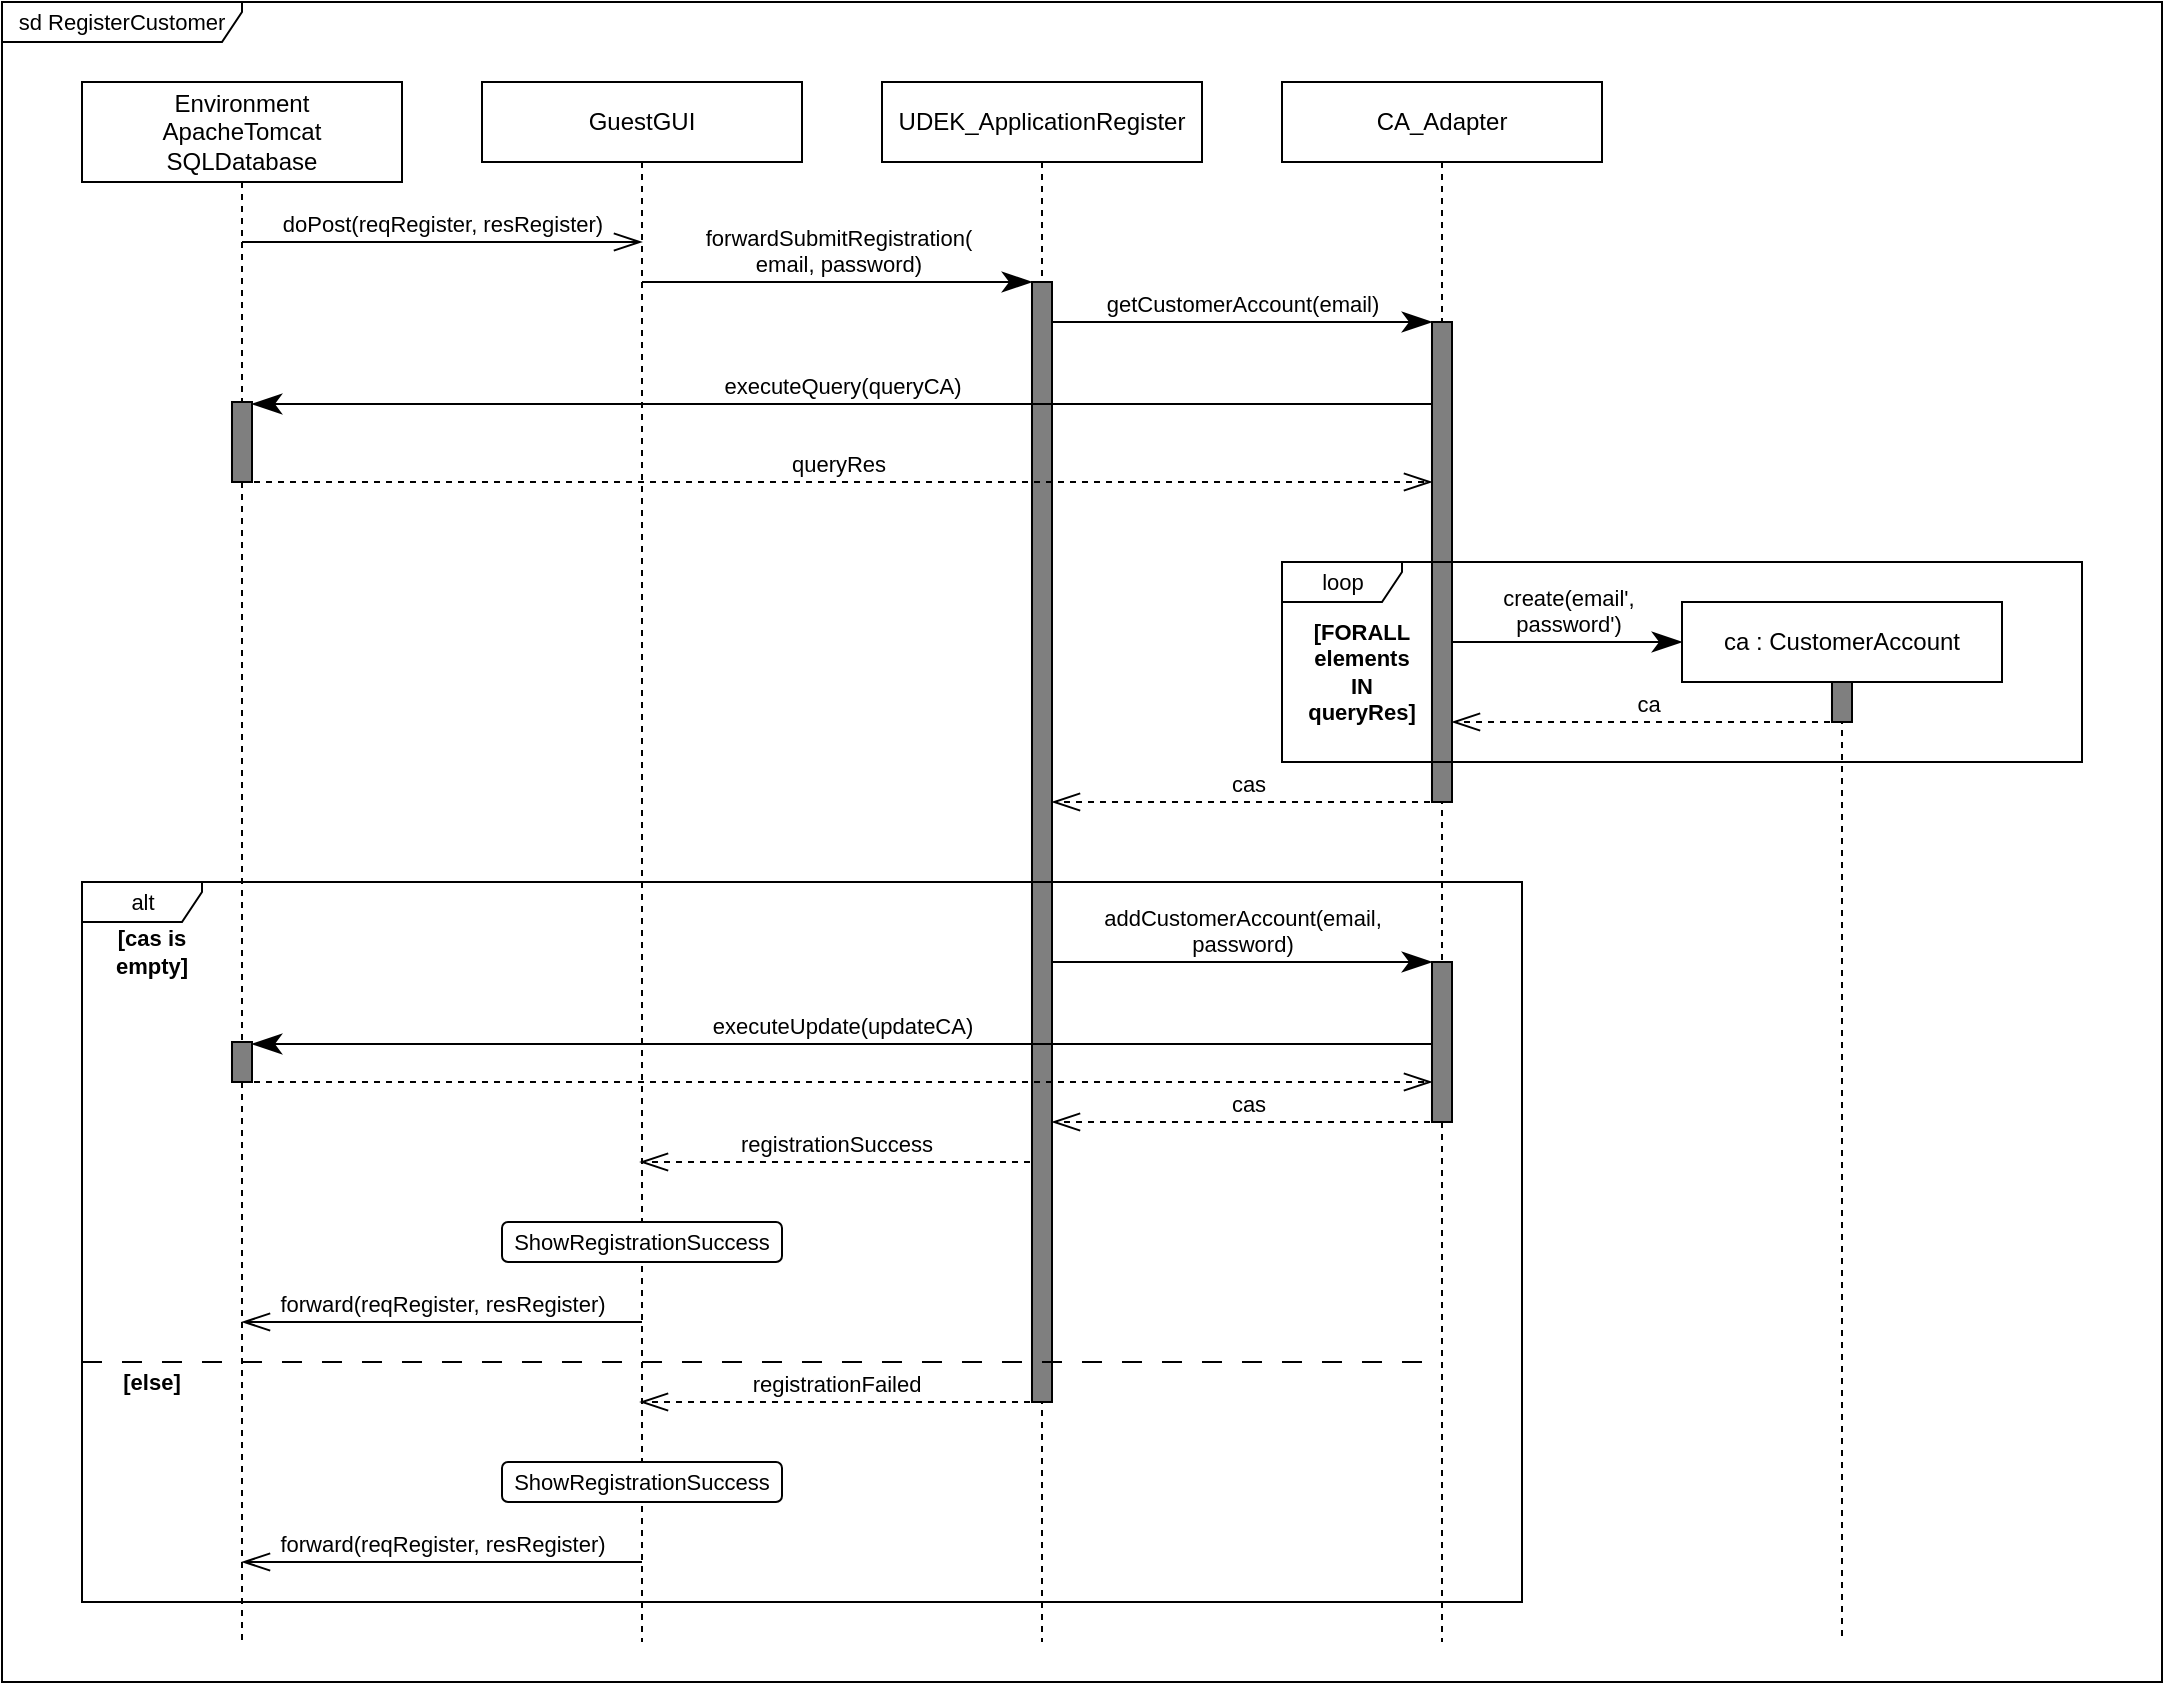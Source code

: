 <mxfile version="16.5.1" type="device"><diagram id="UbSpJXMvINvI6A48w-Lx" name="Page-1"><mxGraphModel dx="2426" dy="1453" grid="1" gridSize="10" guides="1" tooltips="1" connect="1" arrows="1" fold="1" page="1" pageScale="1" pageWidth="3300" pageHeight="2339" math="0" shadow="0"><root><mxCell id="0"/><mxCell id="X5XjearkuYIkrU80L7tD-60" value="Diagram Frame" style="" parent="0"/><mxCell id="X5XjearkuYIkrU80L7tD-62" value="sd RegisterCustomer" style="shape=umlFrame;whiteSpace=wrap;html=1;fontFamily=Helvetica;fontSize=11;fontColor=default;strokeWidth=1;fillColor=default;gradientColor=none;width=120;height=20;connectable=0;allowArrows=0;" parent="X5XjearkuYIkrU80L7tD-60" vertex="1"><mxGeometry x="40" y="40" width="1080" height="840" as="geometry"/></mxCell><object label="Lifelines&#10;" id="1"><mxCell style="" parent="0"/></object><mxCell id="X5XjearkuYIkrU80L7tD-2" value="UDEK_ApplicationRegister" style="shape=umlLifeline;perimeter=lifelinePerimeter;whiteSpace=wrap;html=1;container=0;collapsible=0;recursiveResize=0;outlineConnect=0;connectable=0;allowArrows=0;" parent="1" vertex="1"><mxGeometry x="480" y="80" width="160" height="780" as="geometry"/></mxCell><mxCell id="X5XjearkuYIkrU80L7tD-3" value="GuestGUI" style="shape=umlLifeline;perimeter=lifelinePerimeter;whiteSpace=wrap;html=1;container=0;collapsible=0;recursiveResize=0;outlineConnect=0;connectable=0;allowArrows=0;" parent="1" vertex="1"><mxGeometry x="280" y="80" width="160" height="780" as="geometry"/></mxCell><mxCell id="X5XjearkuYIkrU80L7tD-4" value="CA_Adapter" style="shape=umlLifeline;perimeter=lifelinePerimeter;whiteSpace=wrap;html=1;container=0;collapsible=0;recursiveResize=0;outlineConnect=0;connectable=0;allowArrows=0;" parent="1" vertex="1"><mxGeometry x="680" y="80" width="160" height="780" as="geometry"/></mxCell><mxCell id="B1oXWoqZEJP3sz_dLybs-1" value="Environment&lt;br&gt;ApacheTomcat&lt;br&gt;SQLDatabase" style="shape=umlLifeline;perimeter=lifelinePerimeter;whiteSpace=wrap;html=1;container=0;collapsible=0;recursiveResize=0;outlineConnect=0;connectable=0;allowArrows=0;size=50;" vertex="1" parent="1"><mxGeometry x="80" y="80" width="160" height="780" as="geometry"/></mxCell><mxCell id="B1oXWoqZEJP3sz_dLybs-14" value="ca : CustomerAccount" style="shape=umlLifeline;perimeter=lifelinePerimeter;whiteSpace=wrap;html=1;container=0;collapsible=0;recursiveResize=0;outlineConnect=0;connectable=0;allowArrows=0;" vertex="1" parent="1"><mxGeometry x="880" y="340" width="160" height="520" as="geometry"/></mxCell><object label="Boxes" id="X5XjearkuYIkrU80L7tD-17"><mxCell style="" parent="0"/></object><mxCell id="X5XjearkuYIkrU80L7tD-18" value="" style="rounded=0;whiteSpace=wrap;html=1;fontFamily=Helvetica;fontSize=11;fontColor=default;fillColor=#7F7F7F;imageAlign=left;" parent="X5XjearkuYIkrU80L7tD-17" vertex="1"><mxGeometry x="755" y="200" width="10" height="240" as="geometry"/></mxCell><mxCell id="B1oXWoqZEJP3sz_dLybs-2" value="" style="rounded=0;whiteSpace=wrap;html=1;fontFamily=Helvetica;fontSize=11;fontColor=default;fillColor=#7F7F7F;imageAlign=left;" vertex="1" parent="X5XjearkuYIkrU80L7tD-17"><mxGeometry x="555" y="180" width="10" height="560" as="geometry"/></mxCell><mxCell id="B1oXWoqZEJP3sz_dLybs-4" value="" style="rounded=0;whiteSpace=wrap;html=1;fontFamily=Helvetica;fontSize=11;fontColor=default;fillColor=#7F7F7F;imageAlign=left;" vertex="1" parent="X5XjearkuYIkrU80L7tD-17"><mxGeometry x="155" y="240" width="10" height="40" as="geometry"/></mxCell><mxCell id="B1oXWoqZEJP3sz_dLybs-16" value="" style="rounded=0;whiteSpace=wrap;html=1;fontFamily=Helvetica;fontSize=11;fontColor=default;fillColor=#7F7F7F;imageAlign=left;" vertex="1" parent="X5XjearkuYIkrU80L7tD-17"><mxGeometry x="955" y="380" width="10" height="20" as="geometry"/></mxCell><mxCell id="B1oXWoqZEJP3sz_dLybs-23" value="" style="rounded=0;whiteSpace=wrap;html=1;fontFamily=Helvetica;fontSize=11;fontColor=default;fillColor=#7F7F7F;imageAlign=left;" vertex="1" parent="X5XjearkuYIkrU80L7tD-17"><mxGeometry x="755" y="520" width="10" height="80" as="geometry"/></mxCell><mxCell id="B1oXWoqZEJP3sz_dLybs-26" value="" style="rounded=0;whiteSpace=wrap;html=1;fontFamily=Helvetica;fontSize=11;fontColor=default;fillColor=#7F7F7F;imageAlign=left;" vertex="1" parent="X5XjearkuYIkrU80L7tD-17"><mxGeometry x="155" y="560" width="10" height="20" as="geometry"/></mxCell><object label="Frames" id="X5XjearkuYIkrU80L7tD-9"><mxCell style="" parent="0"/></object><mxCell id="B1oXWoqZEJP3sz_dLybs-10" value="loop" style="shape=umlFrame;tabWidth=110;tabHeight=30;tabPosition=left;html=1;boundedLbl=1;labelInHeader=1;width=60;height=20;fontFamily=Helvetica;fontSize=11;fontColor=default;fillColor=none;connectable=0;allowArrows=0;dropTarget=0;recursiveResize=0;" vertex="1" parent="X5XjearkuYIkrU80L7tD-9"><mxGeometry x="680" y="320" width="400" height="100" as="geometry"/></mxCell><mxCell id="B1oXWoqZEJP3sz_dLybs-12" value="&lt;b&gt;[FORALL&lt;br&gt;elements&lt;br&gt;IN&lt;br&gt;queryRes]&lt;/b&gt;" style="text;html=1;strokeColor=none;fillColor=none;align=center;verticalAlign=middle;whiteSpace=wrap;rounded=0;dashed=1;fontFamily=Helvetica;fontSize=11;fontColor=default;" vertex="1" parent="B1oXWoqZEJP3sz_dLybs-10"><mxGeometry y="20" width="80" height="70" as="geometry"/></mxCell><mxCell id="B1oXWoqZEJP3sz_dLybs-19" value="alt" style="shape=umlFrame;tabWidth=110;tabHeight=30;tabPosition=left;html=1;boundedLbl=1;labelInHeader=1;width=60;height=20;fontFamily=Helvetica;fontSize=11;fontColor=default;fillColor=none;connectable=0;allowArrows=0;dropTarget=0;recursiveResize=0;" vertex="1" parent="X5XjearkuYIkrU80L7tD-9"><mxGeometry x="80" y="480" width="720" height="360" as="geometry"/></mxCell><mxCell id="B1oXWoqZEJP3sz_dLybs-20" value="" style="line;strokeWidth=1;dashed=1;dashPattern=10 10" vertex="1" parent="B1oXWoqZEJP3sz_dLybs-19"><mxGeometry y="230" width="680" height="20" as="geometry"/></mxCell><mxCell id="B1oXWoqZEJP3sz_dLybs-21" value="&lt;b&gt;[cas is empty]&lt;/b&gt;" style="text;html=1;strokeColor=none;fillColor=none;align=center;verticalAlign=middle;whiteSpace=wrap;rounded=0;dashed=1;fontFamily=Helvetica;fontSize=11;fontColor=default;" vertex="1" parent="B1oXWoqZEJP3sz_dLybs-19"><mxGeometry y="20" width="70" height="30" as="geometry"/></mxCell><mxCell id="B1oXWoqZEJP3sz_dLybs-22" value="&lt;b&gt;[else]&lt;/b&gt;" style="text;html=1;strokeColor=none;fillColor=none;align=center;verticalAlign=middle;whiteSpace=wrap;rounded=0;dashed=1;fontFamily=Helvetica;fontSize=11;fontColor=default;" vertex="1" parent="B1oXWoqZEJP3sz_dLybs-19"><mxGeometry y="240" width="70" height="20" as="geometry"/></mxCell><mxCell id="B1oXWoqZEJP3sz_dLybs-32" value="ShowRegistrationSuccess" style="rounded=1;whiteSpace=wrap;html=1;fontFamily=Helvetica;fontSize=11;fontColor=default;" vertex="1" parent="X5XjearkuYIkrU80L7tD-9"><mxGeometry x="290" y="650" width="140" height="20" as="geometry"/></mxCell><mxCell id="B1oXWoqZEJP3sz_dLybs-34" value="ShowRegistrationSuccess" style="rounded=1;whiteSpace=wrap;html=1;fontFamily=Helvetica;fontSize=11;fontColor=default;" vertex="1" parent="X5XjearkuYIkrU80L7tD-9"><mxGeometry x="290" y="770" width="140" height="20" as="geometry"/></mxCell><object label="Arrows&#10;" id="X5XjearkuYIkrU80L7tD-5"><mxCell style="" parent="0"/></object><mxCell id="X5XjearkuYIkrU80L7tD-7" value="doPost(reqRegister, resRegister)" style="endArrow=openThin;html=1;rounded=0;labelBackgroundColor=none;fontFamily=Helvetica;fontSize=11;fontColor=default;startSize=12;endSize=12;strokeColor=default;shape=connector;endFill=0;verticalAlign=bottom;" parent="X5XjearkuYIkrU80L7tD-5" edge="1"><mxGeometry width="50" height="50" relative="1" as="geometry"><mxPoint x="160" y="160" as="sourcePoint"/><mxPoint x="360" y="160" as="targetPoint"/></mxGeometry></mxCell><mxCell id="X5XjearkuYIkrU80L7tD-8" value="forwardSubmitRegistration(&lt;br&gt;email, password)" style="endArrow=classicThin;html=1;rounded=0;labelBackgroundColor=none;fontFamily=Helvetica;fontSize=11;fontColor=default;startSize=12;endSize=12;strokeColor=default;shape=connector;endFill=1;verticalAlign=bottom;" parent="X5XjearkuYIkrU80L7tD-5" edge="1"><mxGeometry width="50" height="50" relative="1" as="geometry"><mxPoint x="360" y="180" as="sourcePoint"/><mxPoint x="555" y="180" as="targetPoint"/></mxGeometry></mxCell><mxCell id="X5XjearkuYIkrU80L7tD-35" value="executeQuery(queryCA)" style="edgeStyle=none;shape=connector;rounded=0;orthogonalLoop=1;jettySize=auto;html=1;labelBackgroundColor=default;fontFamily=Helvetica;fontSize=11;fontColor=default;endArrow=classicThin;endFill=1;startSize=12;endSize=12;strokeColor=default;verticalAlign=bottom;" parent="X5XjearkuYIkrU80L7tD-5" edge="1"><mxGeometry relative="1" as="geometry"><mxPoint x="165" y="241" as="targetPoint"/><mxPoint x="755" y="241" as="sourcePoint"/></mxGeometry></mxCell><mxCell id="X5XjearkuYIkrU80L7tD-36" value="getCustomerAccount(email)" style="endArrow=classicThin;html=1;rounded=0;labelBackgroundColor=default;fontFamily=Helvetica;fontSize=11;fontColor=default;startSize=12;endSize=12;strokeColor=default;shape=connector;endFill=1;verticalAlign=bottom;" parent="X5XjearkuYIkrU80L7tD-5" edge="1"><mxGeometry width="50" height="50" relative="1" as="geometry"><mxPoint x="565" y="200" as="sourcePoint"/><mxPoint x="755" y="200" as="targetPoint"/></mxGeometry></mxCell><mxCell id="B1oXWoqZEJP3sz_dLybs-5" value="queryRes" style="edgeStyle=none;shape=connector;rounded=0;orthogonalLoop=1;jettySize=auto;html=1;labelBackgroundColor=default;fontFamily=Helvetica;fontSize=11;fontColor=default;endArrow=openThin;endFill=0;startSize=12;endSize=12;strokeColor=default;dashed=1;verticalAlign=bottom;" edge="1" parent="X5XjearkuYIkrU80L7tD-5"><mxGeometry relative="1" as="geometry"><mxPoint x="755" y="280" as="targetPoint"/><mxPoint x="160" y="280" as="sourcePoint"/></mxGeometry></mxCell><mxCell id="B1oXWoqZEJP3sz_dLybs-15" value="create(email',&lt;br&gt;password')" style="endArrow=classicThin;html=1;rounded=0;labelBackgroundColor=none;fontFamily=Helvetica;fontSize=11;fontColor=default;startSize=12;endSize=12;strokeColor=default;shape=connector;endFill=1;verticalAlign=bottom;" edge="1" parent="X5XjearkuYIkrU80L7tD-5"><mxGeometry width="50" height="50" relative="1" as="geometry"><mxPoint x="765" y="360" as="sourcePoint"/><mxPoint x="880" y="360" as="targetPoint"/></mxGeometry></mxCell><mxCell id="B1oXWoqZEJP3sz_dLybs-17" value="ca" style="edgeStyle=none;shape=connector;rounded=0;orthogonalLoop=1;jettySize=auto;html=1;labelBackgroundColor=default;fontFamily=Helvetica;fontSize=11;fontColor=default;endArrow=openThin;endFill=0;startSize=12;endSize=12;strokeColor=default;dashed=1;verticalAlign=bottom;" edge="1" parent="X5XjearkuYIkrU80L7tD-5"><mxGeometry relative="1" as="geometry"><mxPoint x="765" y="400" as="targetPoint"/><mxPoint x="960" y="400" as="sourcePoint"/></mxGeometry></mxCell><mxCell id="B1oXWoqZEJP3sz_dLybs-18" value="cas" style="edgeStyle=none;shape=connector;rounded=0;orthogonalLoop=1;jettySize=auto;html=1;labelBackgroundColor=default;fontFamily=Helvetica;fontSize=11;fontColor=default;endArrow=openThin;endFill=0;startSize=12;endSize=12;strokeColor=default;dashed=1;verticalAlign=bottom;" edge="1" parent="X5XjearkuYIkrU80L7tD-5"><mxGeometry relative="1" as="geometry"><mxPoint x="565" y="440" as="targetPoint"/><mxPoint x="760" y="440" as="sourcePoint"/></mxGeometry></mxCell><mxCell id="B1oXWoqZEJP3sz_dLybs-24" value="addCustomerAccount(email,&lt;br&gt;password)" style="endArrow=classicThin;html=1;rounded=0;labelBackgroundColor=none;fontFamily=Helvetica;fontSize=11;fontColor=default;startSize=12;endSize=12;strokeColor=default;shape=connector;endFill=1;verticalAlign=bottom;" edge="1" parent="X5XjearkuYIkrU80L7tD-5"><mxGeometry width="50" height="50" relative="1" as="geometry"><mxPoint x="565" y="520" as="sourcePoint"/><mxPoint x="755" y="520" as="targetPoint"/></mxGeometry></mxCell><mxCell id="B1oXWoqZEJP3sz_dLybs-25" value="executeUpdate(updateCA)" style="edgeStyle=none;shape=connector;rounded=0;orthogonalLoop=1;jettySize=auto;html=1;labelBackgroundColor=default;fontFamily=Helvetica;fontSize=11;fontColor=default;endArrow=classicThin;endFill=1;startSize=12;endSize=12;strokeColor=default;verticalAlign=bottom;" edge="1" parent="X5XjearkuYIkrU80L7tD-5"><mxGeometry relative="1" as="geometry"><mxPoint x="165" y="561" as="targetPoint"/><mxPoint x="755" y="561" as="sourcePoint"/></mxGeometry></mxCell><mxCell id="B1oXWoqZEJP3sz_dLybs-27" value="" style="edgeStyle=none;shape=connector;rounded=0;orthogonalLoop=1;jettySize=auto;html=1;labelBackgroundColor=default;fontFamily=Helvetica;fontSize=11;fontColor=default;endArrow=openThin;endFill=0;startSize=12;endSize=12;strokeColor=default;dashed=1;verticalAlign=bottom;" edge="1" parent="X5XjearkuYIkrU80L7tD-5"><mxGeometry relative="1" as="geometry"><mxPoint x="755" y="580" as="targetPoint"/><mxPoint x="160" y="580" as="sourcePoint"/></mxGeometry></mxCell><mxCell id="B1oXWoqZEJP3sz_dLybs-28" value="cas" style="edgeStyle=none;shape=connector;rounded=0;orthogonalLoop=1;jettySize=auto;html=1;labelBackgroundColor=default;fontFamily=Helvetica;fontSize=11;fontColor=default;endArrow=openThin;endFill=0;startSize=12;endSize=12;strokeColor=default;dashed=1;verticalAlign=bottom;" edge="1" parent="X5XjearkuYIkrU80L7tD-5"><mxGeometry relative="1" as="geometry"><mxPoint x="565" y="600" as="targetPoint"/><mxPoint x="760" y="600" as="sourcePoint"/></mxGeometry></mxCell><mxCell id="B1oXWoqZEJP3sz_dLybs-29" value="registrationSuccess" style="edgeStyle=none;shape=connector;rounded=0;orthogonalLoop=1;jettySize=auto;html=1;labelBackgroundColor=default;fontFamily=Helvetica;fontSize=11;fontColor=default;endArrow=openThin;endFill=0;startSize=12;endSize=12;strokeColor=default;dashed=1;verticalAlign=bottom;" edge="1" parent="X5XjearkuYIkrU80L7tD-5"><mxGeometry relative="1" as="geometry"><mxPoint x="359" y="620" as="targetPoint"/><mxPoint x="554" y="620" as="sourcePoint"/></mxGeometry></mxCell><mxCell id="B1oXWoqZEJP3sz_dLybs-30" value="registrationFailed" style="edgeStyle=none;shape=connector;rounded=0;orthogonalLoop=1;jettySize=auto;html=1;labelBackgroundColor=default;fontFamily=Helvetica;fontSize=11;fontColor=default;endArrow=openThin;endFill=0;startSize=12;endSize=12;strokeColor=default;dashed=1;verticalAlign=bottom;" edge="1" parent="X5XjearkuYIkrU80L7tD-5"><mxGeometry relative="1" as="geometry"><mxPoint x="359" y="740" as="targetPoint"/><mxPoint x="554" y="740" as="sourcePoint"/></mxGeometry></mxCell><mxCell id="B1oXWoqZEJP3sz_dLybs-33" value="forward(reqRegister, resRegister)" style="endArrow=openThin;html=1;rounded=0;labelBackgroundColor=none;fontFamily=Helvetica;fontSize=11;fontColor=default;startSize=12;endSize=12;strokeColor=default;shape=connector;endFill=0;verticalAlign=bottom;" edge="1" parent="X5XjearkuYIkrU80L7tD-5"><mxGeometry width="50" height="50" relative="1" as="geometry"><mxPoint x="360" y="700" as="sourcePoint"/><mxPoint x="160" y="700" as="targetPoint"/></mxGeometry></mxCell><mxCell id="B1oXWoqZEJP3sz_dLybs-35" value="forward(reqRegister, resRegister)" style="endArrow=openThin;html=1;rounded=0;labelBackgroundColor=none;fontFamily=Helvetica;fontSize=11;fontColor=default;startSize=12;endSize=12;strokeColor=default;shape=connector;endFill=0;verticalAlign=bottom;" edge="1" parent="X5XjearkuYIkrU80L7tD-5"><mxGeometry width="50" height="50" relative="1" as="geometry"><mxPoint x="360" y="820" as="sourcePoint"/><mxPoint x="160" y="820" as="targetPoint"/></mxGeometry></mxCell><object label="Predicates" id="X5XjearkuYIkrU80L7tD-38"><mxCell style="" parent="0"/></object></root></mxGraphModel></diagram></mxfile>